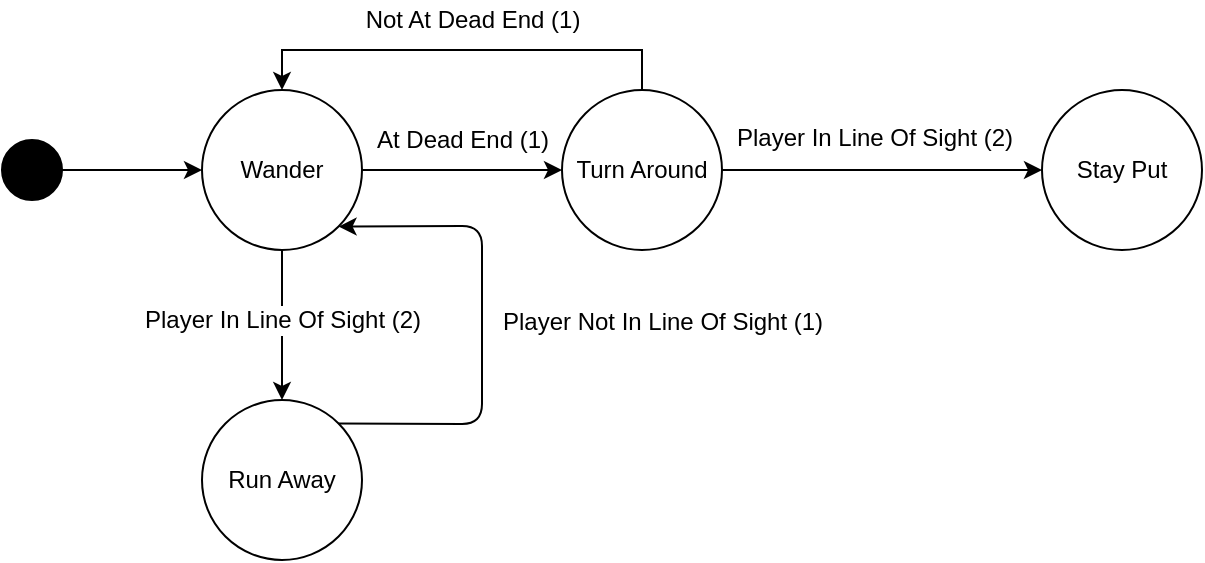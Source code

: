 <mxfile version="12.7.9" type="device"><diagram id="X303KeS2koFinyBCktHH" name="Page-1"><mxGraphModel dx="1422" dy="745" grid="1" gridSize="10" guides="1" tooltips="1" connect="1" arrows="1" fold="1" page="1" pageScale="1" pageWidth="850" pageHeight="1100" math="0" shadow="0"><root><mxCell id="0"/><mxCell id="1" parent="0"/><mxCell id="ej_9WYFBVfmu3-F6hPZN-1" value="" style="ellipse;whiteSpace=wrap;html=1;aspect=fixed;fillColor=#000000;" vertex="1" parent="1"><mxGeometry x="190" y="170" width="30" height="30" as="geometry"/></mxCell><mxCell id="ej_9WYFBVfmu3-F6hPZN-8" style="edgeStyle=orthogonalEdgeStyle;rounded=0;orthogonalLoop=1;jettySize=auto;html=1;exitX=1;exitY=0.5;exitDx=0;exitDy=0;entryX=0;entryY=0.5;entryDx=0;entryDy=0;" edge="1" parent="1" source="ej_9WYFBVfmu3-F6hPZN-2" target="ej_9WYFBVfmu3-F6hPZN-7"><mxGeometry relative="1" as="geometry"/></mxCell><mxCell id="ej_9WYFBVfmu3-F6hPZN-2" value="Wander" style="ellipse;whiteSpace=wrap;html=1;aspect=fixed;fillColor=#FFFFFF;" vertex="1" parent="1"><mxGeometry x="290" y="145" width="80" height="80" as="geometry"/></mxCell><mxCell id="ej_9WYFBVfmu3-F6hPZN-3" value="" style="endArrow=classic;html=1;exitX=1;exitY=0.5;exitDx=0;exitDy=0;" edge="1" parent="1" source="ej_9WYFBVfmu3-F6hPZN-1" target="ej_9WYFBVfmu3-F6hPZN-2"><mxGeometry width="50" height="50" relative="1" as="geometry"><mxPoint x="400" y="430" as="sourcePoint"/><mxPoint x="450" y="380" as="targetPoint"/></mxGeometry></mxCell><mxCell id="ej_9WYFBVfmu3-F6hPZN-4" value="Run Away" style="ellipse;whiteSpace=wrap;html=1;aspect=fixed;fillColor=#FFFFFF;" vertex="1" parent="1"><mxGeometry x="290" y="300" width="80" height="80" as="geometry"/></mxCell><mxCell id="ej_9WYFBVfmu3-F6hPZN-5" value="" style="endArrow=classic;html=1;exitX=0.5;exitY=1;exitDx=0;exitDy=0;entryX=0.5;entryY=0;entryDx=0;entryDy=0;" edge="1" parent="1" source="ej_9WYFBVfmu3-F6hPZN-2" target="ej_9WYFBVfmu3-F6hPZN-4"><mxGeometry width="50" height="50" relative="1" as="geometry"><mxPoint x="400" y="430" as="sourcePoint"/><mxPoint x="450" y="380" as="targetPoint"/></mxGeometry></mxCell><mxCell id="ej_9WYFBVfmu3-F6hPZN-6" value="Player In Line Of Sight (2)" style="text;html=1;align=center;verticalAlign=middle;resizable=0;points=[];labelBackgroundColor=#ffffff;" vertex="1" connectable="0" parent="ej_9WYFBVfmu3-F6hPZN-5"><mxGeometry x="-0.307" y="4" relative="1" as="geometry"><mxPoint x="-4" y="9" as="offset"/></mxGeometry></mxCell><mxCell id="ej_9WYFBVfmu3-F6hPZN-10" style="edgeStyle=orthogonalEdgeStyle;rounded=0;orthogonalLoop=1;jettySize=auto;html=1;exitX=0.5;exitY=0;exitDx=0;exitDy=0;entryX=0.5;entryY=0;entryDx=0;entryDy=0;" edge="1" parent="1" source="ej_9WYFBVfmu3-F6hPZN-7" target="ej_9WYFBVfmu3-F6hPZN-2"><mxGeometry relative="1" as="geometry"/></mxCell><mxCell id="ej_9WYFBVfmu3-F6hPZN-13" style="edgeStyle=orthogonalEdgeStyle;rounded=0;orthogonalLoop=1;jettySize=auto;html=1;exitX=1;exitY=0.5;exitDx=0;exitDy=0;entryX=0;entryY=0.5;entryDx=0;entryDy=0;" edge="1" parent="1" source="ej_9WYFBVfmu3-F6hPZN-7" target="ej_9WYFBVfmu3-F6hPZN-12"><mxGeometry relative="1" as="geometry"/></mxCell><mxCell id="ej_9WYFBVfmu3-F6hPZN-7" value="Turn Around" style="ellipse;whiteSpace=wrap;html=1;aspect=fixed;fillColor=#FFFFFF;" vertex="1" parent="1"><mxGeometry x="470" y="145" width="80" height="80" as="geometry"/></mxCell><mxCell id="ej_9WYFBVfmu3-F6hPZN-9" value="At Dead End (1)" style="text;html=1;align=center;verticalAlign=middle;resizable=0;points=[];autosize=1;" vertex="1" parent="1"><mxGeometry x="370" y="160" width="100" height="20" as="geometry"/></mxCell><mxCell id="ej_9WYFBVfmu3-F6hPZN-11" value="Not At Dead End (1)" style="text;html=1;align=center;verticalAlign=middle;resizable=0;points=[];autosize=1;" vertex="1" parent="1"><mxGeometry x="365" y="100" width="120" height="20" as="geometry"/></mxCell><mxCell id="ej_9WYFBVfmu3-F6hPZN-12" value="Stay Put" style="ellipse;whiteSpace=wrap;html=1;aspect=fixed;fillColor=#FFFFFF;" vertex="1" parent="1"><mxGeometry x="710" y="145" width="80" height="80" as="geometry"/></mxCell><mxCell id="ej_9WYFBVfmu3-F6hPZN-14" value="Player In Line Of Sight (2)" style="text;html=1;align=center;verticalAlign=middle;resizable=0;points=[];labelBackgroundColor=#ffffff;" vertex="1" connectable="0" parent="1"><mxGeometry x="630" y="160" as="geometry"><mxPoint x="-4" y="9" as="offset"/></mxGeometry></mxCell><mxCell id="ej_9WYFBVfmu3-F6hPZN-15" value="" style="endArrow=classic;html=1;entryX=1;entryY=1;entryDx=0;entryDy=0;exitX=1;exitY=0;exitDx=0;exitDy=0;" edge="1" parent="1" source="ej_9WYFBVfmu3-F6hPZN-4" target="ej_9WYFBVfmu3-F6hPZN-2"><mxGeometry width="50" height="50" relative="1" as="geometry"><mxPoint x="370" y="320" as="sourcePoint"/><mxPoint x="450" y="360" as="targetPoint"/><Array as="points"><mxPoint x="430" y="312"/><mxPoint x="430" y="213"/></Array></mxGeometry></mxCell><mxCell id="ej_9WYFBVfmu3-F6hPZN-17" value="Player Not In Line Of Sight (1)" style="text;html=1;align=center;verticalAlign=middle;resizable=0;points=[];labelBackgroundColor=#ffffff;" vertex="1" connectable="0" parent="ej_9WYFBVfmu3-F6hPZN-15"><mxGeometry x="0.103" relative="1" as="geometry"><mxPoint x="90" y="10.28" as="offset"/></mxGeometry></mxCell></root></mxGraphModel></diagram></mxfile>